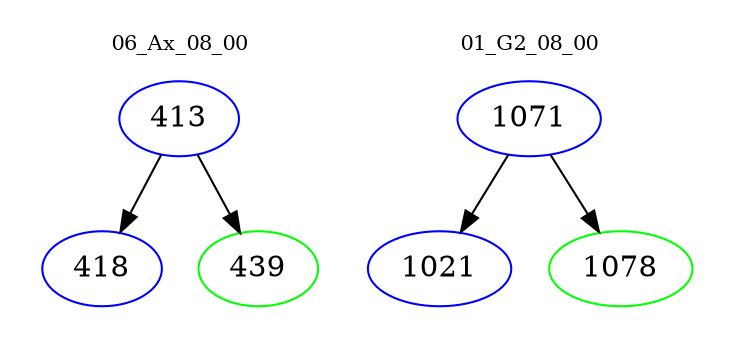 digraph{
subgraph cluster_0 {
color = white
label = "06_Ax_08_00";
fontsize=10;
T0_413 [label="413", color="blue"]
T0_413 -> T0_418 [color="black"]
T0_418 [label="418", color="blue"]
T0_413 -> T0_439 [color="black"]
T0_439 [label="439", color="green"]
}
subgraph cluster_1 {
color = white
label = "01_G2_08_00";
fontsize=10;
T1_1071 [label="1071", color="blue"]
T1_1071 -> T1_1021 [color="black"]
T1_1021 [label="1021", color="blue"]
T1_1071 -> T1_1078 [color="black"]
T1_1078 [label="1078", color="green"]
}
}
